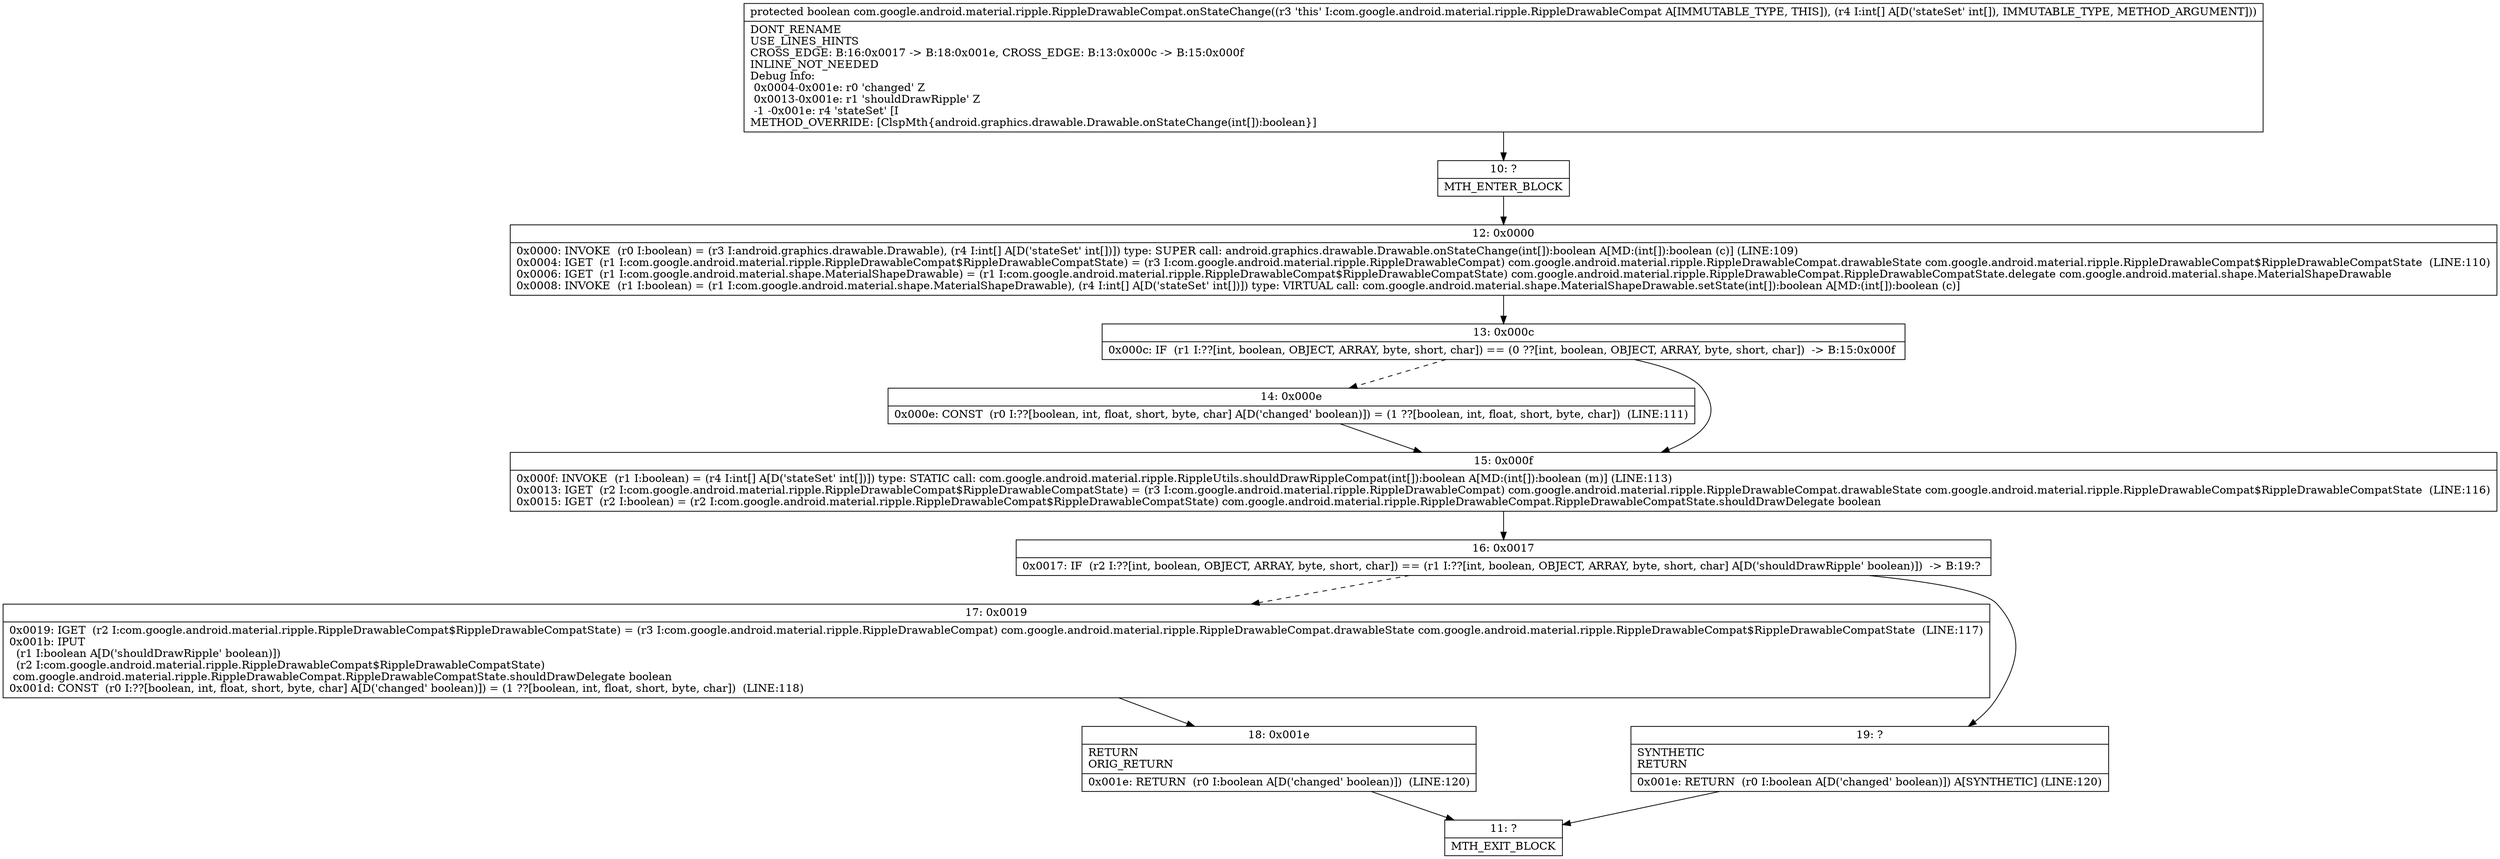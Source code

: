 digraph "CFG forcom.google.android.material.ripple.RippleDrawableCompat.onStateChange([I)Z" {
Node_10 [shape=record,label="{10\:\ ?|MTH_ENTER_BLOCK\l}"];
Node_12 [shape=record,label="{12\:\ 0x0000|0x0000: INVOKE  (r0 I:boolean) = (r3 I:android.graphics.drawable.Drawable), (r4 I:int[] A[D('stateSet' int[])]) type: SUPER call: android.graphics.drawable.Drawable.onStateChange(int[]):boolean A[MD:(int[]):boolean (c)] (LINE:109)\l0x0004: IGET  (r1 I:com.google.android.material.ripple.RippleDrawableCompat$RippleDrawableCompatState) = (r3 I:com.google.android.material.ripple.RippleDrawableCompat) com.google.android.material.ripple.RippleDrawableCompat.drawableState com.google.android.material.ripple.RippleDrawableCompat$RippleDrawableCompatState  (LINE:110)\l0x0006: IGET  (r1 I:com.google.android.material.shape.MaterialShapeDrawable) = (r1 I:com.google.android.material.ripple.RippleDrawableCompat$RippleDrawableCompatState) com.google.android.material.ripple.RippleDrawableCompat.RippleDrawableCompatState.delegate com.google.android.material.shape.MaterialShapeDrawable \l0x0008: INVOKE  (r1 I:boolean) = (r1 I:com.google.android.material.shape.MaterialShapeDrawable), (r4 I:int[] A[D('stateSet' int[])]) type: VIRTUAL call: com.google.android.material.shape.MaterialShapeDrawable.setState(int[]):boolean A[MD:(int[]):boolean (c)]\l}"];
Node_13 [shape=record,label="{13\:\ 0x000c|0x000c: IF  (r1 I:??[int, boolean, OBJECT, ARRAY, byte, short, char]) == (0 ??[int, boolean, OBJECT, ARRAY, byte, short, char])  \-\> B:15:0x000f \l}"];
Node_14 [shape=record,label="{14\:\ 0x000e|0x000e: CONST  (r0 I:??[boolean, int, float, short, byte, char] A[D('changed' boolean)]) = (1 ??[boolean, int, float, short, byte, char])  (LINE:111)\l}"];
Node_15 [shape=record,label="{15\:\ 0x000f|0x000f: INVOKE  (r1 I:boolean) = (r4 I:int[] A[D('stateSet' int[])]) type: STATIC call: com.google.android.material.ripple.RippleUtils.shouldDrawRippleCompat(int[]):boolean A[MD:(int[]):boolean (m)] (LINE:113)\l0x0013: IGET  (r2 I:com.google.android.material.ripple.RippleDrawableCompat$RippleDrawableCompatState) = (r3 I:com.google.android.material.ripple.RippleDrawableCompat) com.google.android.material.ripple.RippleDrawableCompat.drawableState com.google.android.material.ripple.RippleDrawableCompat$RippleDrawableCompatState  (LINE:116)\l0x0015: IGET  (r2 I:boolean) = (r2 I:com.google.android.material.ripple.RippleDrawableCompat$RippleDrawableCompatState) com.google.android.material.ripple.RippleDrawableCompat.RippleDrawableCompatState.shouldDrawDelegate boolean \l}"];
Node_16 [shape=record,label="{16\:\ 0x0017|0x0017: IF  (r2 I:??[int, boolean, OBJECT, ARRAY, byte, short, char]) == (r1 I:??[int, boolean, OBJECT, ARRAY, byte, short, char] A[D('shouldDrawRipple' boolean)])  \-\> B:19:? \l}"];
Node_17 [shape=record,label="{17\:\ 0x0019|0x0019: IGET  (r2 I:com.google.android.material.ripple.RippleDrawableCompat$RippleDrawableCompatState) = (r3 I:com.google.android.material.ripple.RippleDrawableCompat) com.google.android.material.ripple.RippleDrawableCompat.drawableState com.google.android.material.ripple.RippleDrawableCompat$RippleDrawableCompatState  (LINE:117)\l0x001b: IPUT  \l  (r1 I:boolean A[D('shouldDrawRipple' boolean)])\l  (r2 I:com.google.android.material.ripple.RippleDrawableCompat$RippleDrawableCompatState)\l com.google.android.material.ripple.RippleDrawableCompat.RippleDrawableCompatState.shouldDrawDelegate boolean \l0x001d: CONST  (r0 I:??[boolean, int, float, short, byte, char] A[D('changed' boolean)]) = (1 ??[boolean, int, float, short, byte, char])  (LINE:118)\l}"];
Node_18 [shape=record,label="{18\:\ 0x001e|RETURN\lORIG_RETURN\l|0x001e: RETURN  (r0 I:boolean A[D('changed' boolean)])  (LINE:120)\l}"];
Node_11 [shape=record,label="{11\:\ ?|MTH_EXIT_BLOCK\l}"];
Node_19 [shape=record,label="{19\:\ ?|SYNTHETIC\lRETURN\l|0x001e: RETURN  (r0 I:boolean A[D('changed' boolean)]) A[SYNTHETIC] (LINE:120)\l}"];
MethodNode[shape=record,label="{protected boolean com.google.android.material.ripple.RippleDrawableCompat.onStateChange((r3 'this' I:com.google.android.material.ripple.RippleDrawableCompat A[IMMUTABLE_TYPE, THIS]), (r4 I:int[] A[D('stateSet' int[]), IMMUTABLE_TYPE, METHOD_ARGUMENT]))  | DONT_RENAME\lUSE_LINES_HINTS\lCROSS_EDGE: B:16:0x0017 \-\> B:18:0x001e, CROSS_EDGE: B:13:0x000c \-\> B:15:0x000f\lINLINE_NOT_NEEDED\lDebug Info:\l  0x0004\-0x001e: r0 'changed' Z\l  0x0013\-0x001e: r1 'shouldDrawRipple' Z\l  \-1 \-0x001e: r4 'stateSet' [I\lMETHOD_OVERRIDE: [ClspMth\{android.graphics.drawable.Drawable.onStateChange(int[]):boolean\}]\l}"];
MethodNode -> Node_10;Node_10 -> Node_12;
Node_12 -> Node_13;
Node_13 -> Node_14[style=dashed];
Node_13 -> Node_15;
Node_14 -> Node_15;
Node_15 -> Node_16;
Node_16 -> Node_17[style=dashed];
Node_16 -> Node_19;
Node_17 -> Node_18;
Node_18 -> Node_11;
Node_19 -> Node_11;
}


